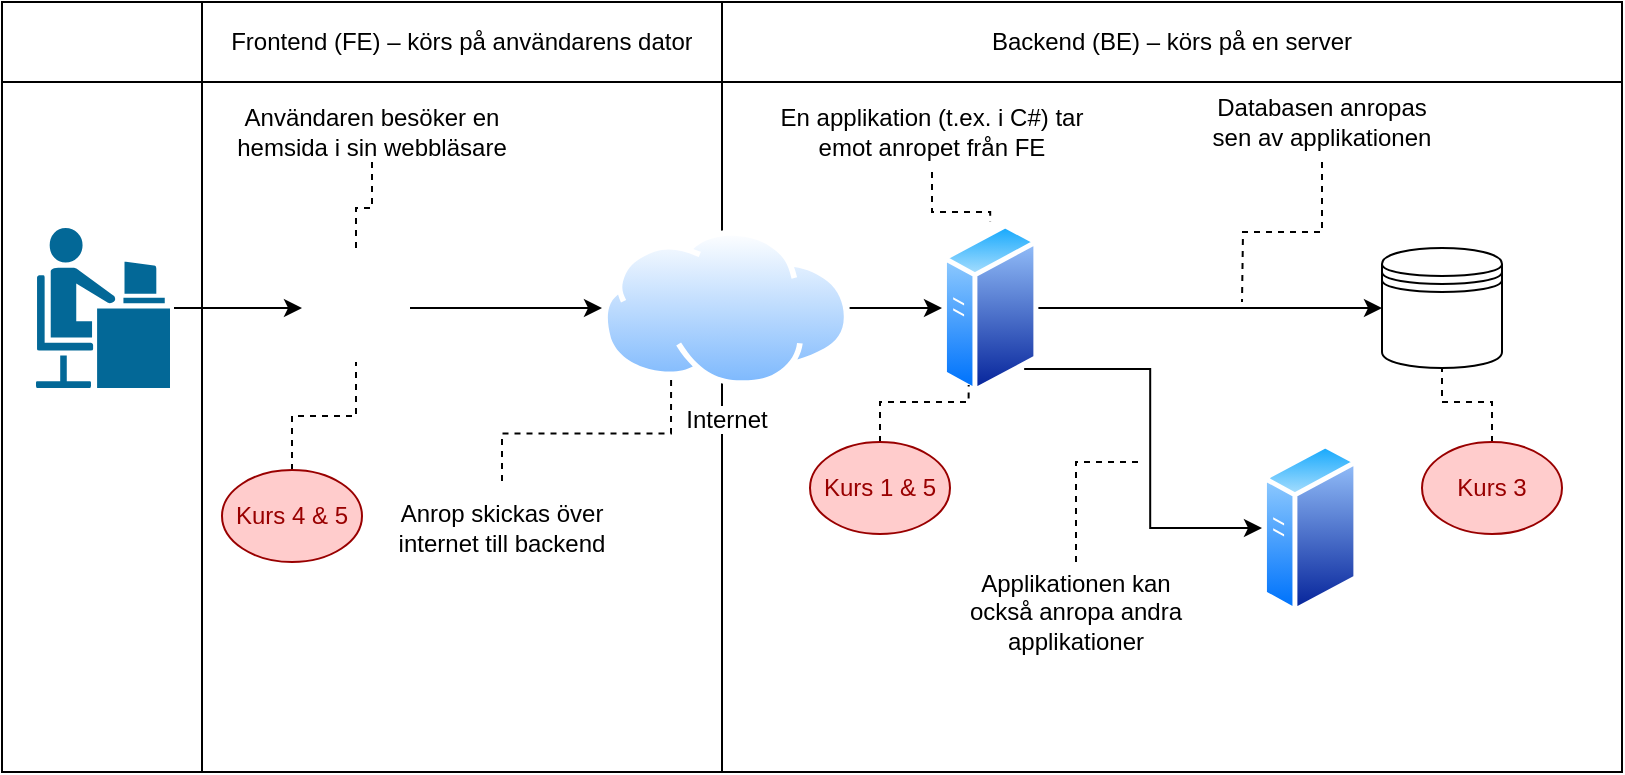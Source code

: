 <mxfile version="14.0.3" type="github">
  <diagram id="93_f_u44dyee0bgPAR8U" name="Page-1">
    <mxGraphModel dx="981" dy="526" grid="1" gridSize="10" guides="1" tooltips="1" connect="1" arrows="1" fold="1" page="1" pageScale="1" pageWidth="827" pageHeight="1169" math="0" shadow="0">
      <root>
        <mxCell id="0" />
        <mxCell id="1" parent="0" />
        <mxCell id="8e8W8IB358CBjNK4oZOg-1" value="" style="shape=table;html=1;whiteSpace=wrap;startSize=0;container=1;collapsible=0;childLayout=tableLayout;" parent="1" vertex="1">
          <mxGeometry y="40" width="810" height="385" as="geometry" />
        </mxCell>
        <mxCell id="8e8W8IB358CBjNK4oZOg-2" value="" style="shape=partialRectangle;html=1;whiteSpace=wrap;collapsible=0;dropTarget=0;pointerEvents=0;fillColor=none;top=0;left=0;bottom=0;right=0;points=[[0,0.5],[1,0.5]];portConstraint=eastwest;" parent="8e8W8IB358CBjNK4oZOg-1" vertex="1">
          <mxGeometry width="810" height="40" as="geometry" />
        </mxCell>
        <mxCell id="8e8W8IB358CBjNK4oZOg-3" value="" style="shape=partialRectangle;html=1;whiteSpace=wrap;connectable=0;fillColor=none;top=0;left=0;bottom=0;right=0;overflow=hidden;" parent="8e8W8IB358CBjNK4oZOg-2" vertex="1">
          <mxGeometry width="100" height="40" as="geometry" />
        </mxCell>
        <mxCell id="8e8W8IB358CBjNK4oZOg-4" value="Frontend (FE) – körs på användarens dator" style="shape=partialRectangle;html=1;whiteSpace=wrap;connectable=0;fillColor=none;top=0;left=0;bottom=0;right=0;overflow=hidden;" parent="8e8W8IB358CBjNK4oZOg-2" vertex="1">
          <mxGeometry x="100" width="260" height="40" as="geometry" />
        </mxCell>
        <mxCell id="8e8W8IB358CBjNK4oZOg-14" value="Backend (BE) – körs på en server" style="shape=partialRectangle;html=1;whiteSpace=wrap;connectable=0;fillColor=none;top=0;left=0;bottom=0;right=0;overflow=hidden;" parent="8e8W8IB358CBjNK4oZOg-2" vertex="1">
          <mxGeometry x="360" width="450" height="40" as="geometry" />
        </mxCell>
        <mxCell id="8e8W8IB358CBjNK4oZOg-6" value="" style="shape=partialRectangle;html=1;whiteSpace=wrap;collapsible=0;dropTarget=0;pointerEvents=0;fillColor=none;top=0;left=0;bottom=0;right=0;points=[[0,0.5],[1,0.5]];portConstraint=eastwest;" parent="8e8W8IB358CBjNK4oZOg-1" vertex="1">
          <mxGeometry y="40" width="810" height="345" as="geometry" />
        </mxCell>
        <mxCell id="8e8W8IB358CBjNK4oZOg-7" value="" style="shape=partialRectangle;html=1;whiteSpace=wrap;connectable=0;fillColor=none;top=0;left=0;bottom=0;right=0;overflow=hidden;" parent="8e8W8IB358CBjNK4oZOg-6" vertex="1">
          <mxGeometry width="100" height="345" as="geometry" />
        </mxCell>
        <mxCell id="8e8W8IB358CBjNK4oZOg-8" value="" style="shape=partialRectangle;html=1;whiteSpace=wrap;connectable=0;fillColor=none;top=0;left=0;bottom=0;right=0;overflow=hidden;" parent="8e8W8IB358CBjNK4oZOg-6" vertex="1">
          <mxGeometry x="100" width="260" height="345" as="geometry" />
        </mxCell>
        <mxCell id="8e8W8IB358CBjNK4oZOg-15" style="shape=partialRectangle;html=1;whiteSpace=wrap;connectable=0;fillColor=none;top=0;left=0;bottom=0;right=0;overflow=hidden;" parent="8e8W8IB358CBjNK4oZOg-6" vertex="1">
          <mxGeometry x="360" width="450" height="345" as="geometry" />
        </mxCell>
        <mxCell id="8e8W8IB358CBjNK4oZOg-25" style="edgeStyle=orthogonalEdgeStyle;rounded=0;orthogonalLoop=1;jettySize=auto;html=1;exitX=1;exitY=0.5;exitDx=0;exitDy=0;" parent="1" source="8e8W8IB358CBjNK4oZOg-17" target="8e8W8IB358CBjNK4oZOg-23" edge="1">
          <mxGeometry relative="1" as="geometry" />
        </mxCell>
        <mxCell id="8e8W8IB358CBjNK4oZOg-17" value="" style="shape=image;html=1;verticalAlign=top;verticalLabelPosition=bottom;labelBackgroundColor=#ffffff;imageAspect=0;aspect=fixed;image=https://cdn3.iconfinder.com/data/icons/seo-marketing-19/32/SEO-17-128.png" parent="1" vertex="1">
          <mxGeometry x="150" y="166" width="54" height="54" as="geometry" />
        </mxCell>
        <mxCell id="8e8W8IB358CBjNK4oZOg-24" style="edgeStyle=orthogonalEdgeStyle;rounded=0;orthogonalLoop=1;jettySize=auto;html=1;exitX=1;exitY=0.5;exitDx=0;exitDy=0;exitPerimeter=0;" parent="1" source="8e8W8IB358CBjNK4oZOg-19" target="8e8W8IB358CBjNK4oZOg-17" edge="1">
          <mxGeometry relative="1" as="geometry" />
        </mxCell>
        <mxCell id="8e8W8IB358CBjNK4oZOg-19" value="" style="shape=mxgraph.cisco.people.androgenous_person;html=1;pointerEvents=1;dashed=0;fillColor=#036897;strokeColor=#ffffff;strokeWidth=2;verticalLabelPosition=bottom;verticalAlign=top;align=center;outlineConnect=0;" parent="1" vertex="1">
          <mxGeometry x="16" y="152" width="69" height="82" as="geometry" />
        </mxCell>
        <mxCell id="8e8W8IB358CBjNK4oZOg-22" value="" style="shape=datastore;whiteSpace=wrap;html=1;" parent="1" vertex="1">
          <mxGeometry x="690" y="163" width="60" height="60" as="geometry" />
        </mxCell>
        <mxCell id="8e8W8IB358CBjNK4oZOg-30" style="edgeStyle=orthogonalEdgeStyle;rounded=0;orthogonalLoop=1;jettySize=auto;html=1;exitX=1;exitY=0.5;exitDx=0;exitDy=0;" parent="1" source="8e8W8IB358CBjNK4oZOg-23" target="8e8W8IB358CBjNK4oZOg-28" edge="1">
          <mxGeometry relative="1" as="geometry" />
        </mxCell>
        <mxCell id="8e8W8IB358CBjNK4oZOg-23" value="Internet" style="aspect=fixed;perimeter=ellipsePerimeter;html=1;align=center;shadow=0;dashed=0;spacingTop=3;image;image=img/lib/active_directory/internet_cloud.svg;" parent="1" vertex="1">
          <mxGeometry x="300" y="154" width="123.81" height="78" as="geometry" />
        </mxCell>
        <mxCell id="8e8W8IB358CBjNK4oZOg-32" style="edgeStyle=orthogonalEdgeStyle;rounded=0;orthogonalLoop=1;jettySize=auto;html=1;exitX=1;exitY=1;exitDx=0;exitDy=0;entryX=0;entryY=0.5;entryDx=0;entryDy=0;" parent="1" source="8e8W8IB358CBjNK4oZOg-28" target="8e8W8IB358CBjNK4oZOg-29" edge="1">
          <mxGeometry relative="1" as="geometry" />
        </mxCell>
        <mxCell id="8e8W8IB358CBjNK4oZOg-33" style="edgeStyle=orthogonalEdgeStyle;rounded=0;orthogonalLoop=1;jettySize=auto;html=1;exitX=1;exitY=0.5;exitDx=0;exitDy=0;" parent="1" source="8e8W8IB358CBjNK4oZOg-28" target="8e8W8IB358CBjNK4oZOg-22" edge="1">
          <mxGeometry relative="1" as="geometry" />
        </mxCell>
        <mxCell id="8e8W8IB358CBjNK4oZOg-28" value="" style="aspect=fixed;perimeter=ellipsePerimeter;html=1;align=center;shadow=0;dashed=0;spacingTop=3;image;image=img/lib/active_directory/generic_server.svg;" parent="1" vertex="1">
          <mxGeometry x="470" y="150" width="48.16" height="86" as="geometry" />
        </mxCell>
        <mxCell id="8e8W8IB358CBjNK4oZOg-29" value="" style="aspect=fixed;perimeter=ellipsePerimeter;html=1;align=center;shadow=0;dashed=0;spacingTop=3;image;image=img/lib/active_directory/generic_server.svg;" parent="1" vertex="1">
          <mxGeometry x="630" y="260" width="48.16" height="86" as="geometry" />
        </mxCell>
        <mxCell id="8e8W8IB358CBjNK4oZOg-37" style="edgeStyle=orthogonalEdgeStyle;rounded=0;orthogonalLoop=1;jettySize=auto;html=1;exitX=0.5;exitY=1;exitDx=0;exitDy=0;endArrow=none;endFill=0;dashed=1;" parent="1" source="8e8W8IB358CBjNK4oZOg-36" target="8e8W8IB358CBjNK4oZOg-17" edge="1">
          <mxGeometry relative="1" as="geometry" />
        </mxCell>
        <mxCell id="8e8W8IB358CBjNK4oZOg-36" value="Användaren besöker en hemsida i sin webbläsare" style="text;html=1;strokeColor=none;fillColor=none;align=center;verticalAlign=middle;whiteSpace=wrap;rounded=0;" parent="1" vertex="1">
          <mxGeometry x="110" y="90" width="150" height="30" as="geometry" />
        </mxCell>
        <mxCell id="8e8W8IB358CBjNK4oZOg-39" style="edgeStyle=orthogonalEdgeStyle;rounded=0;orthogonalLoop=1;jettySize=auto;html=1;exitX=0.5;exitY=0;exitDx=0;exitDy=0;entryX=0.25;entryY=1;entryDx=0;entryDy=0;dashed=1;endArrow=none;endFill=0;" parent="1" source="8e8W8IB358CBjNK4oZOg-38" target="8e8W8IB358CBjNK4oZOg-23" edge="1">
          <mxGeometry relative="1" as="geometry" />
        </mxCell>
        <mxCell id="8e8W8IB358CBjNK4oZOg-38" value="Anrop skickas över internet till backend" style="text;html=1;strokeColor=none;fillColor=none;align=center;verticalAlign=middle;whiteSpace=wrap;rounded=0;" parent="1" vertex="1">
          <mxGeometry x="190" y="279.5" width="120" height="47" as="geometry" />
        </mxCell>
        <mxCell id="8e8W8IB358CBjNK4oZOg-41" style="edgeStyle=orthogonalEdgeStyle;rounded=0;orthogonalLoop=1;jettySize=auto;html=1;exitX=0.5;exitY=1;exitDx=0;exitDy=0;dashed=1;endArrow=none;endFill=0;" parent="1" source="8e8W8IB358CBjNK4oZOg-40" target="8e8W8IB358CBjNK4oZOg-28" edge="1">
          <mxGeometry relative="1" as="geometry" />
        </mxCell>
        <mxCell id="8e8W8IB358CBjNK4oZOg-40" value="En applikation (t.ex. i C#) tar emot anropet från FE" style="text;html=1;strokeColor=none;fillColor=none;align=center;verticalAlign=middle;whiteSpace=wrap;rounded=0;" parent="1" vertex="1">
          <mxGeometry x="380" y="85" width="170" height="40" as="geometry" />
        </mxCell>
        <mxCell id="8e8W8IB358CBjNK4oZOg-43" style="edgeStyle=orthogonalEdgeStyle;rounded=0;orthogonalLoop=1;jettySize=auto;html=1;exitX=0.5;exitY=1;exitDx=0;exitDy=0;dashed=1;endArrow=none;endFill=0;" parent="1" source="8e8W8IB358CBjNK4oZOg-42" edge="1">
          <mxGeometry relative="1" as="geometry">
            <mxPoint x="620" y="190" as="targetPoint" />
          </mxGeometry>
        </mxCell>
        <mxCell id="8e8W8IB358CBjNK4oZOg-42" value="Databasen anropas sen av applikationen" style="text;html=1;strokeColor=none;fillColor=none;align=center;verticalAlign=middle;whiteSpace=wrap;rounded=0;" parent="1" vertex="1">
          <mxGeometry x="600" y="80" width="120" height="40" as="geometry" />
        </mxCell>
        <mxCell id="n67nzttz4H-dqeYSOLG1-3" style="edgeStyle=orthogonalEdgeStyle;rounded=0;orthogonalLoop=1;jettySize=auto;html=1;exitX=0.5;exitY=0;exitDx=0;exitDy=0;dashed=1;endArrow=none;endFill=0;fontColor=#990000;" edge="1" parent="1" source="8e8W8IB358CBjNK4oZOg-44">
          <mxGeometry relative="1" as="geometry">
            <mxPoint x="570" y="270" as="targetPoint" />
            <Array as="points">
              <mxPoint x="537" y="270" />
            </Array>
          </mxGeometry>
        </mxCell>
        <mxCell id="8e8W8IB358CBjNK4oZOg-44" value="Applikationen kan också anropa andra applikationer" style="text;html=1;strokeColor=none;fillColor=none;align=center;verticalAlign=middle;whiteSpace=wrap;rounded=0;" parent="1" vertex="1">
          <mxGeometry x="474" y="320" width="126" height="50" as="geometry" />
        </mxCell>
        <mxCell id="n67nzttz4H-dqeYSOLG1-6" style="edgeStyle=orthogonalEdgeStyle;rounded=0;orthogonalLoop=1;jettySize=auto;html=1;exitX=0.5;exitY=0;exitDx=0;exitDy=0;dashed=1;endArrow=none;endFill=0;fontColor=#990000;" edge="1" parent="1" source="8e8W8IB358CBjNK4oZOg-46" target="8e8W8IB358CBjNK4oZOg-17">
          <mxGeometry relative="1" as="geometry" />
        </mxCell>
        <mxCell id="8e8W8IB358CBjNK4oZOg-46" value="Kurs 4 &amp;amp; 5" style="ellipse;whiteSpace=wrap;html=1;fontColor=#990000;fillColor=#FFCCCC;strokeColor=#990000;" parent="1" vertex="1">
          <mxGeometry x="110" y="274" width="70" height="46" as="geometry" />
        </mxCell>
        <mxCell id="n67nzttz4H-dqeYSOLG1-4" style="edgeStyle=orthogonalEdgeStyle;rounded=0;orthogonalLoop=1;jettySize=auto;html=1;exitX=0.5;exitY=0;exitDx=0;exitDy=0;entryX=0.25;entryY=1;entryDx=0;entryDy=0;dashed=1;endArrow=none;endFill=0;fontColor=#990000;" edge="1" parent="1" source="n67nzttz4H-dqeYSOLG1-1" target="8e8W8IB358CBjNK4oZOg-28">
          <mxGeometry relative="1" as="geometry" />
        </mxCell>
        <mxCell id="n67nzttz4H-dqeYSOLG1-1" value="Kurs 1 &amp;amp; 5" style="ellipse;whiteSpace=wrap;html=1;fontColor=#990000;fillColor=#FFCCCC;strokeColor=#990000;" vertex="1" parent="1">
          <mxGeometry x="404" y="260" width="70" height="46" as="geometry" />
        </mxCell>
        <mxCell id="n67nzttz4H-dqeYSOLG1-5" style="edgeStyle=orthogonalEdgeStyle;rounded=0;orthogonalLoop=1;jettySize=auto;html=1;exitX=0.5;exitY=0;exitDx=0;exitDy=0;dashed=1;endArrow=none;endFill=0;fontColor=#990000;" edge="1" parent="1" source="n67nzttz4H-dqeYSOLG1-2" target="8e8W8IB358CBjNK4oZOg-22">
          <mxGeometry relative="1" as="geometry" />
        </mxCell>
        <mxCell id="n67nzttz4H-dqeYSOLG1-2" value="Kurs 3" style="ellipse;whiteSpace=wrap;html=1;fontColor=#990000;fillColor=#FFCCCC;strokeColor=#990000;" vertex="1" parent="1">
          <mxGeometry x="710" y="260" width="70" height="46" as="geometry" />
        </mxCell>
      </root>
    </mxGraphModel>
  </diagram>
</mxfile>
